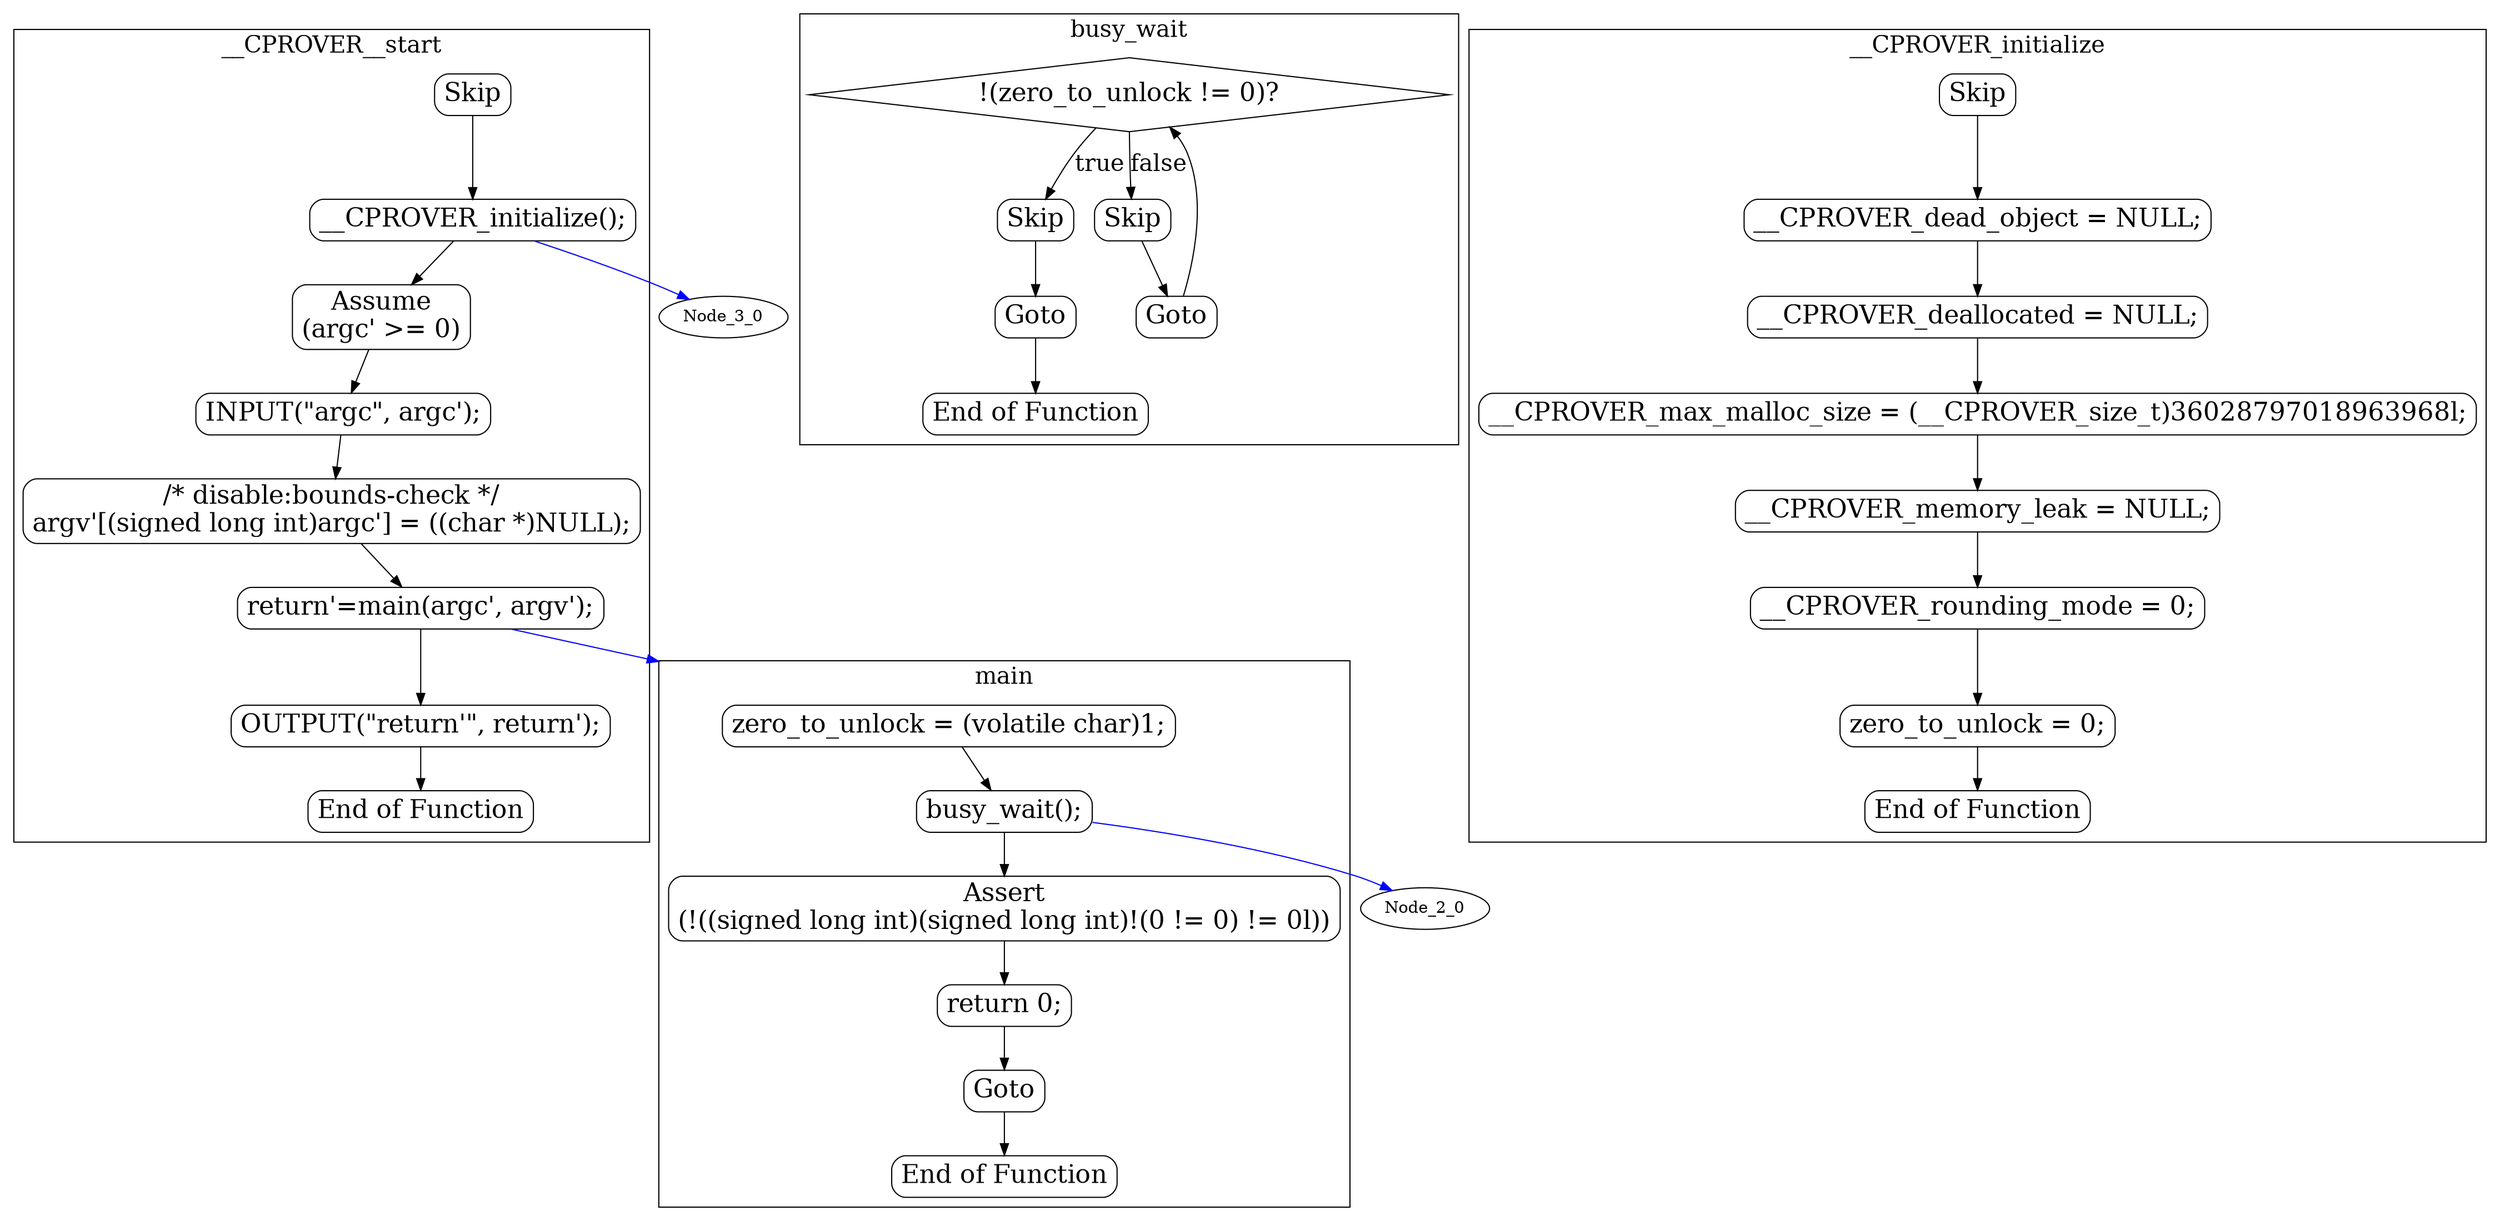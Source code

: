 digraph G {
color=black;orientation=portrait;fontsize=20;compound=true;size="30,40";ratio=compress;
subgraph "cluster_main" {
label="main";
Node_0_0 [shape=Mrecord,fontsize=22,label="zero_to_unlock = (volatile char)1;"];
Node_0_0 -> Node_0_1 ;
Node_0_1 [shape=Mrecord,fontsize=22,label="busy_wait();"];
Node_0_1 -> Node_0_2 ;
Node_0_2 [shape=Mrecord,fontsize=22,label="Assert\n(!((signed long int)(signed long int)!(0 != 0) != 0l))"];
Node_0_2 -> Node_0_3 ;
Node_0_3 [shape=Mrecord,fontsize=22,label="return 0;"];
Node_0_3 -> Node_0_4 ;
Node_0_4 [shape=Mrecord,fontsize=22,label="Goto"];
Node_0_4 -> Node_0_5 ;
Node_0_5 [shape=Mrecord,fontsize=22,label="End of Function"];
}
subgraph "cluster___CPROVER__start" {
label="__CPROVER__start";
Node_1_6 [shape=Mrecord,fontsize=22,label="Skip"];
Node_1_6 -> Node_1_7 ;
Node_1_7 [shape=Mrecord,fontsize=22,label="__CPROVER_initialize();"];
Node_1_7 -> Node_1_8 ;
Node_1_8 [shape=Mrecord,fontsize=22,label="Assume\n(argc' \>= 0)"];
Node_1_8 -> Node_1_9 ;
Node_1_9 [shape=Mrecord,fontsize=22,label="INPUT(\"argc\", argc');"];
Node_1_9 -> Node_1_10 ;
Node_1_10 [shape=Mrecord,fontsize=22,label="/* disable:bounds-check */\nargv'[(signed long int)argc'] = ((char *)NULL);"];
Node_1_10 -> Node_1_11 ;
Node_1_11 [shape=Mrecord,fontsize=22,label="return'=main(argc', argv');"];
Node_1_11 -> Node_1_12 ;
Node_1_12 [shape=Mrecord,fontsize=22,label="OUTPUT(\"return'\", return');"];
Node_1_12 -> Node_1_13 ;
Node_1_13 [shape=Mrecord,fontsize=22,label="End of Function"];
}
subgraph "cluster_busy_wait" {
label="busy_wait";
Node_2_14 [shape=diamond,fontsize=22,label="!(zero_to_unlock != 0)?"];
Node_2_14 -> Node_2_17 [fontsize=20,label="true"];
Node_2_14 -> Node_2_15 [fontsize=20,label="false"];
Node_2_17 [shape=Mrecord,fontsize=22,label="Skip"];
Node_2_17 -> Node_2_18 ;
Node_2_15 [shape=Mrecord,fontsize=22,label="Skip"];
Node_2_15 -> Node_2_16 ;
Node_2_18 [shape=Mrecord,fontsize=22,label="Goto"];
Node_2_18 -> Node_2_19 ;
Node_2_16 [shape=Mrecord,fontsize=22,label="Goto"];
Node_2_16 -> Node_2_14 ;
Node_2_19 [shape=Mrecord,fontsize=22,label="End of Function"];
}
subgraph "cluster___CPROVER_initialize" {
label="__CPROVER_initialize";
Node_3_20 [shape=Mrecord,fontsize=22,label="Skip"];
Node_3_20 -> Node_3_21 ;
Node_3_21 [shape=Mrecord,fontsize=22,label="__CPROVER_dead_object = NULL;"];
Node_3_21 -> Node_3_22 ;
Node_3_22 [shape=Mrecord,fontsize=22,label="__CPROVER_deallocated = NULL;"];
Node_3_22 -> Node_3_23 ;
Node_3_23 [shape=Mrecord,fontsize=22,label="__CPROVER_max_malloc_size = (__CPROVER_size_t)36028797018963968l;"];
Node_3_23 -> Node_3_24 ;
Node_3_24 [shape=Mrecord,fontsize=22,label="__CPROVER_memory_leak = NULL;"];
Node_3_24 -> Node_3_25 ;
Node_3_25 [shape=Mrecord,fontsize=22,label="__CPROVER_rounding_mode = 0;"];
Node_3_25 -> Node_3_26 ;
Node_3_26 [shape=Mrecord,fontsize=22,label="zero_to_unlock = 0;"];
Node_3_26 -> Node_3_27 ;
Node_3_27 [shape=Mrecord,fontsize=22,label="End of Function"];
}
Node_0_1 -> Node_2_0 [lhead="cluster_busy_wait",color=blue];
Node_1_7 -> Node_3_0 [lhead="cluster___CPROVER_initialize",color=blue];
Node_1_11 -> Node_0_0 [lhead="cluster_main",color=blue];
}
